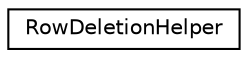 digraph "Graphical Class Hierarchy"
{
 // LATEX_PDF_SIZE
  edge [fontname="Helvetica",fontsize="10",labelfontname="Helvetica",labelfontsize="10"];
  node [fontname="Helvetica",fontsize="10",shape=record];
  rankdir="LR";
  Node0 [label="RowDeletionHelper",height=0.2,width=0.4,color="black", fillcolor="white", style="filled",URL="$classoperations__research_1_1glop_1_1_row_deletion_helper.html",tooltip=" "];
}
